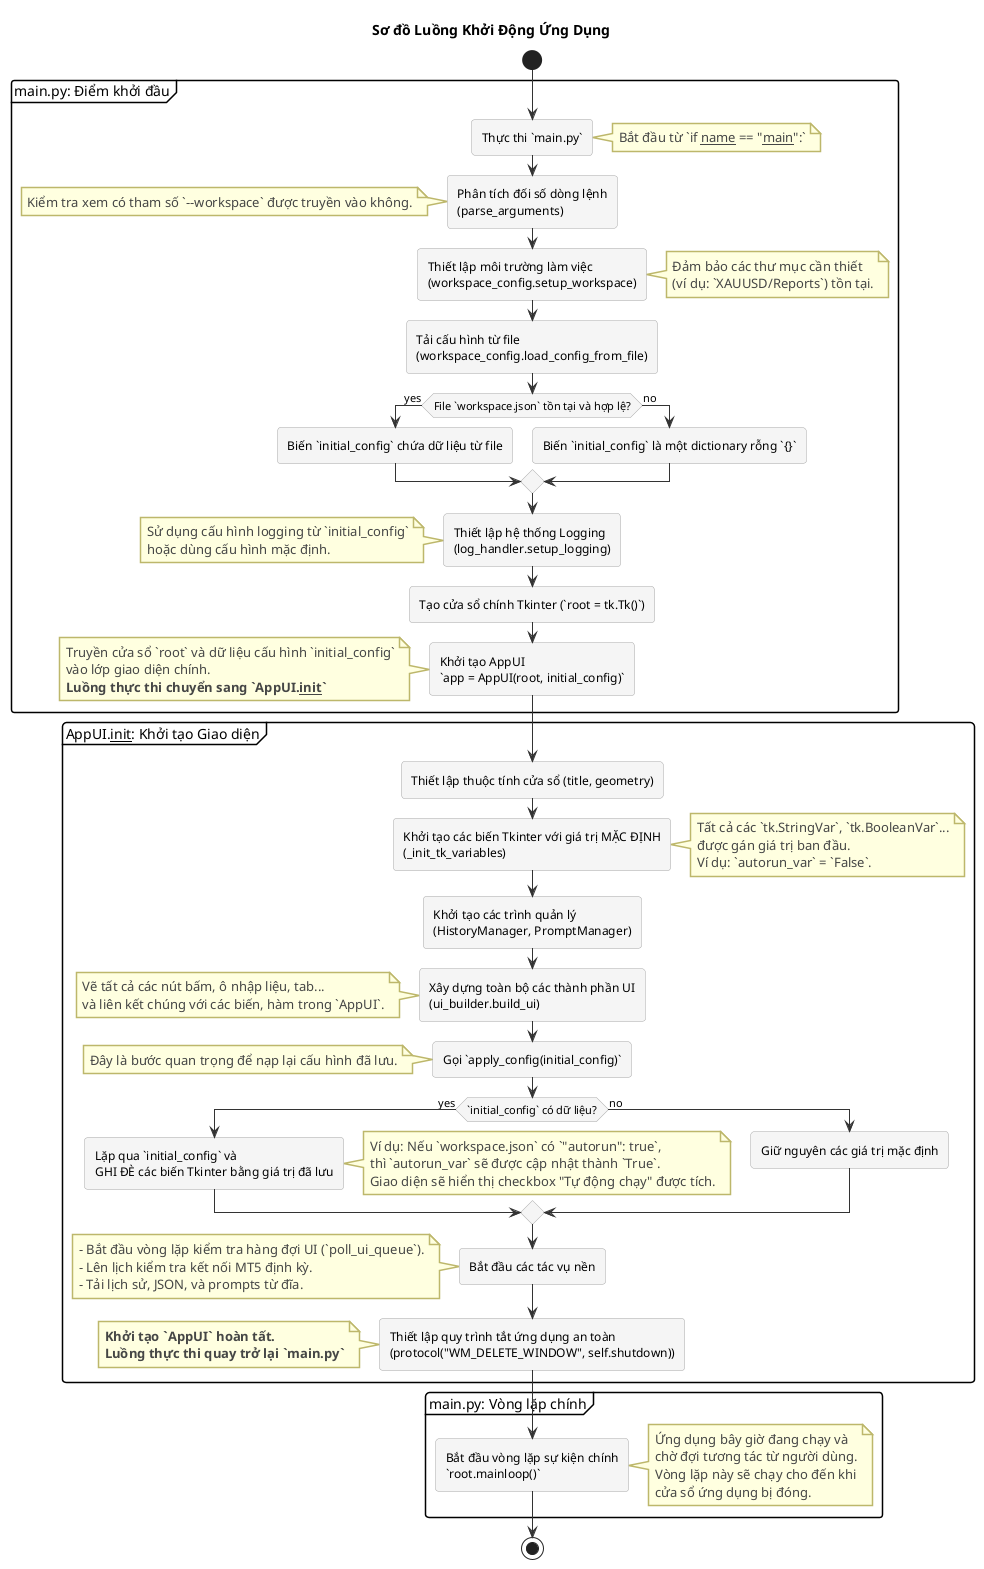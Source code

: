 @startuml
title Sơ đồ Luồng Khởi Động Ứng Dụng

!theme vibrant
skinparam activity {
    BackgroundColor #F5F5F5
    BorderColor #A9A9A9
    ArrowColor #333333
    ActorBorderColor black
    ActorBackgroundColor #EFEFEF
}
skinparam note {
    BackgroundColor #FFFFE0
    BorderColor #BDB76B
}

start

partition "main.py: Điểm khởi đầu" {
    :Thực thi `main.py`;
    note right
        Bắt đầu từ `if __name__ == "__main__":`
    end note

    :Phân tích đối số dòng lệnh
    (parse_arguments);
    note left
        Kiểm tra xem có tham số `--workspace` được truyền vào không.
    end note

    :Thiết lập môi trường làm việc
    (workspace_config.setup_workspace);
    note right
        Đảm bảo các thư mục cần thiết
        (ví dụ: `XAUUSD/Reports`) tồn tại.
    end note

    :Tải cấu hình từ file
    (workspace_config.load_config_from_file);

    if (File `workspace.json` tồn tại và hợp lệ?) then (yes)
        :Biến `initial_config` chứa dữ liệu từ file;
    else (no)
        :Biến `initial_config` là một dictionary rỗng `{}`;
    endif

    :Thiết lập hệ thống Logging
    (log_handler.setup_logging);
    note left
        Sử dụng cấu hình logging từ `initial_config`
        hoặc dùng cấu hình mặc định.
    end note

    :Tạo cửa sổ chính Tkinter (`root = tk.Tk()`);

    :Khởi tạo AppUI
    `app = AppUI(root, initial_config)`;
    note
        Truyền cửa sổ `root` và dữ liệu cấu hình `initial_config`
        vào lớp giao diện chính.
        **Luồng thực thi chuyển sang `AppUI.__init__`**
    end note
}

partition "AppUI.__init__: Khởi tạo Giao diện" {
    :Thiết lập thuộc tính cửa sổ (title, geometry);

    :Khởi tạo các biến Tkinter với giá trị MẶC ĐỊNH
    (_init_tk_variables);
    note right
        Tất cả các `tk.StringVar`, `tk.BooleanVar`...
        được gán giá trị ban đầu.
        Ví dụ: `autorun_var` = `False`.
    end note

    :Khởi tạo các trình quản lý
    (HistoryManager, PromptManager);

    :Xây dựng toàn bộ các thành phần UI
    (ui_builder.build_ui);
    note left
        Vẽ tất cả các nút bấm, ô nhập liệu, tab...
        và liên kết chúng với các biến, hàm trong `AppUI`.
    end note

    :Gọi `apply_config(initial_config)`;
    note
        Đây là bước quan trọng để nạp lại cấu hình đã lưu.
    end note

    if (`initial_config` có dữ liệu?) then (yes)
        :Lặp qua `initial_config` và
        GHI ĐÈ các biến Tkinter bằng giá trị đã lưu;
        note right
            Ví dụ: Nếu `workspace.json` có `"autorun": true`,
            thì `autorun_var` sẽ được cập nhật thành `True`.
            Giao diện sẽ hiển thị checkbox "Tự động chạy" được tích.
        end note
    else (no)
        :Giữ nguyên các giá trị mặc định;
    endif

    :Bắt đầu các tác vụ nền;
    note
        - Bắt đầu vòng lặp kiểm tra hàng đợi UI (`poll_ui_queue`).
        - Lên lịch kiểm tra kết nối MT5 định kỳ.
        - Tải lịch sử, JSON, và prompts từ đĩa.
    end note

    :Thiết lập quy trình tắt ứng dụng an toàn
    (protocol("WM_DELETE_WINDOW", self.shutdown));
    note
        **Khởi tạo `AppUI` hoàn tất.**
        **Luồng thực thi quay trở lại `main.py`**
    end note
}

partition "main.py: Vòng lặp chính" {
    :Bắt đầu vòng lặp sự kiện chính
    `root.mainloop()`;
    note right
        Ứng dụng bây giờ đang chạy và
        chờ đợi tương tác từ người dùng.
        Vòng lặp này sẽ chạy cho đến khi
        cửa sổ ứng dụng bị đóng.
    end note
}

stop
@enduml
